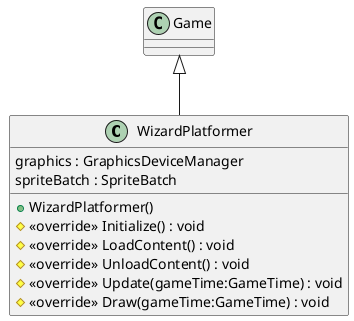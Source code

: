@startuml
class WizardPlatformer {
    graphics : GraphicsDeviceManager
    spriteBatch : SpriteBatch
    + WizardPlatformer()
    # <<override>> Initialize() : void
    # <<override>> LoadContent() : void
    # <<override>> UnloadContent() : void
    # <<override>> Update(gameTime:GameTime) : void
    # <<override>> Draw(gameTime:GameTime) : void
}
Game <|-- WizardPlatformer
@enduml
